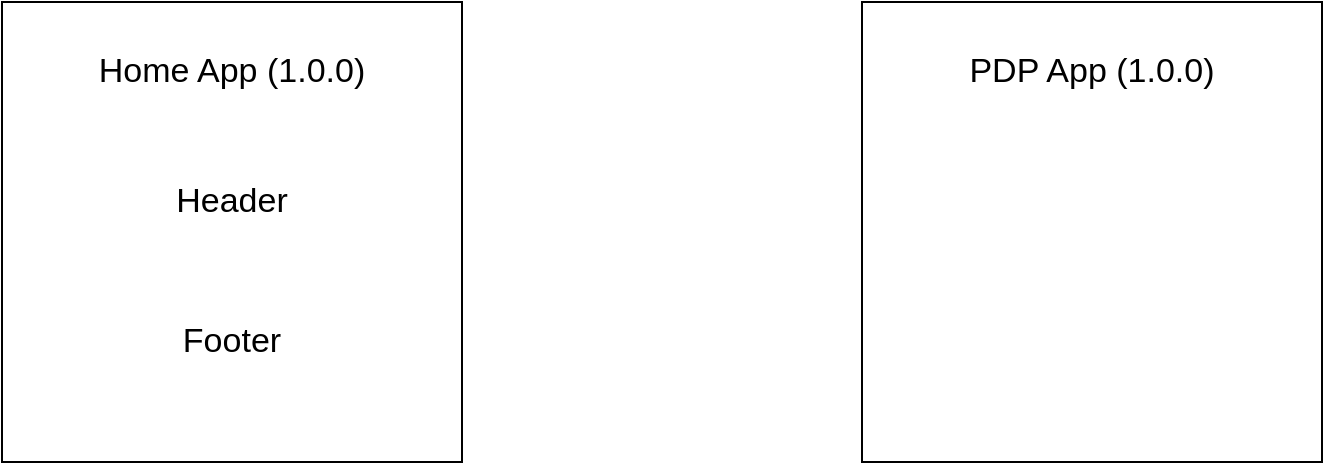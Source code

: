 <mxfile>
    <diagram id="PBllKdPkquFEwL0JLkDH" name="Page-1">
        <mxGraphModel dx="1054" dy="533" grid="1" gridSize="10" guides="1" tooltips="1" connect="1" arrows="1" fold="1" page="1" pageScale="1" pageWidth="850" pageHeight="1100" math="0" shadow="0">
            <root>
                <mxCell id="0"/>
                <mxCell id="1" parent="0"/>
                <mxCell id="2" value="" style="whiteSpace=wrap;html=1;aspect=fixed;" vertex="1" parent="1">
                    <mxGeometry x="30" y="50" width="230" height="230" as="geometry"/>
                </mxCell>
                <mxCell id="4" value="&lt;font style=&quot;font-size: 17px&quot;&gt;Home App (1.0.0)&lt;/font&gt;" style="text;html=1;strokeColor=none;fillColor=none;align=center;verticalAlign=middle;whiteSpace=wrap;rounded=0;spacing=7;" vertex="1" parent="1">
                    <mxGeometry x="65" y="70" width="160" height="30" as="geometry"/>
                </mxCell>
                <mxCell id="5" value="&lt;font style=&quot;font-size: 17px&quot;&gt;Header&lt;/font&gt;" style="text;html=1;strokeColor=none;fillColor=none;align=center;verticalAlign=middle;whiteSpace=wrap;rounded=0;spacing=7;" vertex="1" parent="1">
                    <mxGeometry x="65" y="120" width="160" height="60" as="geometry"/>
                </mxCell>
                <mxCell id="6" value="&lt;font style=&quot;font-size: 17px&quot;&gt;Footer&lt;/font&gt;" style="text;html=1;strokeColor=none;fillColor=none;align=center;verticalAlign=middle;whiteSpace=wrap;rounded=0;spacing=7;" vertex="1" parent="1">
                    <mxGeometry x="65" y="190" width="160" height="60" as="geometry"/>
                </mxCell>
                <mxCell id="7" value="" style="whiteSpace=wrap;html=1;aspect=fixed;" vertex="1" parent="1">
                    <mxGeometry x="460" y="50" width="230" height="230" as="geometry"/>
                </mxCell>
                <mxCell id="8" value="&lt;font style=&quot;font-size: 17px&quot;&gt;PDP App (1.0.0)&lt;/font&gt;" style="text;html=1;strokeColor=none;fillColor=none;align=center;verticalAlign=middle;whiteSpace=wrap;rounded=0;spacing=7;" vertex="1" parent="1">
                    <mxGeometry x="495" y="70" width="160" height="30" as="geometry"/>
                </mxCell>
            </root>
        </mxGraphModel>
    </diagram>
    <diagram id="tt5Cv5KRfM2YAZuwcNvg" name="Npm">
        <mxGraphModel dx="1054" dy="533" grid="1" gridSize="10" guides="1" tooltips="1" connect="1" arrows="1" fold="1" page="1" pageScale="1" pageWidth="850" pageHeight="1100" math="0" shadow="0">
            <root>
                <mxCell id="qxfmUEUR7ErkhHIP5E5I-0"/>
                <mxCell id="qxfmUEUR7ErkhHIP5E5I-1" parent="qxfmUEUR7ErkhHIP5E5I-0"/>
                <mxCell id="qxfmUEUR7ErkhHIP5E5I-10" style="edgeStyle=none;html=1;entryX=0;entryY=0.75;entryDx=0;entryDy=0;fontSize=17;exitX=0.5;exitY=1;exitDx=0;exitDy=0;" edge="1" parent="qxfmUEUR7ErkhHIP5E5I-1" source="qxfmUEUR7ErkhHIP5E5I-2" target="qxfmUEUR7ErkhHIP5E5I-8">
                    <mxGeometry relative="1" as="geometry">
                        <Array as="points">
                            <mxPoint x="145" y="393"/>
                        </Array>
                    </mxGeometry>
                </mxCell>
                <mxCell id="qxfmUEUR7ErkhHIP5E5I-2" value="" style="whiteSpace=wrap;html=1;aspect=fixed;" vertex="1" parent="qxfmUEUR7ErkhHIP5E5I-1">
                    <mxGeometry x="30" y="50" width="230" height="230" as="geometry"/>
                </mxCell>
                <mxCell id="qxfmUEUR7ErkhHIP5E5I-3" value="&lt;font style=&quot;font-size: 17px&quot;&gt;Home App (1.0.1)&lt;/font&gt;" style="text;html=1;strokeColor=none;fillColor=none;align=center;verticalAlign=middle;whiteSpace=wrap;rounded=0;spacing=7;" vertex="1" parent="qxfmUEUR7ErkhHIP5E5I-1">
                    <mxGeometry x="65" y="70" width="160" height="30" as="geometry"/>
                </mxCell>
                <mxCell id="qxfmUEUR7ErkhHIP5E5I-12" style="edgeStyle=none;html=1;entryX=1;entryY=0.75;entryDx=0;entryDy=0;fontSize=17;" edge="1" parent="qxfmUEUR7ErkhHIP5E5I-1" source="qxfmUEUR7ErkhHIP5E5I-6" target="qxfmUEUR7ErkhHIP5E5I-8">
                    <mxGeometry relative="1" as="geometry">
                        <Array as="points">
                            <mxPoint x="720" y="400"/>
                        </Array>
                    </mxGeometry>
                </mxCell>
                <mxCell id="qxfmUEUR7ErkhHIP5E5I-6" value="" style="whiteSpace=wrap;html=1;aspect=fixed;" vertex="1" parent="qxfmUEUR7ErkhHIP5E5I-1">
                    <mxGeometry x="600" y="50" width="230" height="230" as="geometry"/>
                </mxCell>
                <mxCell id="qxfmUEUR7ErkhHIP5E5I-7" value="&lt;font style=&quot;font-size: 17px&quot;&gt;PDP App (1.0.1)&lt;/font&gt;" style="text;html=1;strokeColor=none;fillColor=none;align=center;verticalAlign=middle;whiteSpace=wrap;rounded=0;spacing=7;" vertex="1" parent="qxfmUEUR7ErkhHIP5E5I-1">
                    <mxGeometry x="650" y="70" width="160" height="30" as="geometry"/>
                </mxCell>
                <mxCell id="qxfmUEUR7ErkhHIP5E5I-8" value="" style="whiteSpace=wrap;html=1;aspect=fixed;" vertex="1" parent="qxfmUEUR7ErkhHIP5E5I-1">
                    <mxGeometry x="320" y="220" width="230" height="230" as="geometry"/>
                </mxCell>
                <mxCell id="qxfmUEUR7ErkhHIP5E5I-9" value="&lt;font style=&quot;font-size: 17px&quot;&gt;NPM Lib (1.0.1)&lt;/font&gt;" style="text;html=1;strokeColor=none;fillColor=none;align=center;verticalAlign=middle;whiteSpace=wrap;rounded=0;spacing=7;" vertex="1" parent="qxfmUEUR7ErkhHIP5E5I-1">
                    <mxGeometry x="350" y="240" width="160" height="30" as="geometry"/>
                </mxCell>
                <mxCell id="qxfmUEUR7ErkhHIP5E5I-13" value="&lt;font style=&quot;font-size: 17px&quot;&gt;Header&lt;/font&gt;" style="text;html=1;strokeColor=none;fillColor=none;align=center;verticalAlign=middle;whiteSpace=wrap;rounded=0;spacing=7;" vertex="1" parent="qxfmUEUR7ErkhHIP5E5I-1">
                    <mxGeometry x="350" y="300" width="160" height="60" as="geometry"/>
                </mxCell>
                <mxCell id="qxfmUEUR7ErkhHIP5E5I-14" value="&lt;font style=&quot;font-size: 17px&quot;&gt;Footer&lt;/font&gt;" style="text;html=1;strokeColor=none;fillColor=none;align=center;verticalAlign=middle;whiteSpace=wrap;rounded=0;spacing=7;" vertex="1" parent="qxfmUEUR7ErkhHIP5E5I-1">
                    <mxGeometry x="350" y="370" width="160" height="60" as="geometry"/>
                </mxCell>
            </root>
        </mxGraphModel>
    </diagram>
    <diagram id="VS_Dsa6i1o--kp0brs6B" name="Asset Store">
        <mxGraphModel dx="1904" dy="1633" grid="1" gridSize="10" guides="1" tooltips="1" connect="1" arrows="1" fold="1" page="1" pageScale="1" pageWidth="850" pageHeight="1100" math="0" shadow="0">
            <root>
                <mxCell id="L3OuTeu3UVR_zSrO3WGm-0"/>
                <mxCell id="L3OuTeu3UVR_zSrO3WGm-1" parent="L3OuTeu3UVR_zSrO3WGm-0"/>
                <mxCell id="FQPnrqc3kGW77aD-P33q-15" style="edgeStyle=none;html=1;fontSize=17;exitX=1;exitY=0.5;exitDx=0;exitDy=0;entryX=0.006;entryY=0.628;entryDx=0;entryDy=0;entryPerimeter=0;" edge="1" parent="L3OuTeu3UVR_zSrO3WGm-1" source="FQPnrqc3kGW77aD-P33q-0" target="FQPnrqc3kGW77aD-P33q-12">
                    <mxGeometry relative="1" as="geometry">
                        <mxPoint x="480" y="250" as="targetPoint"/>
                        <mxPoint x="240" y="185" as="sourcePoint"/>
                        <Array as="points">
                            <mxPoint x="240" y="185"/>
                            <mxPoint x="240" y="260"/>
                        </Array>
                    </mxGeometry>
                </mxCell>
                <mxCell id="FQPnrqc3kGW77aD-P33q-0" value="" style="whiteSpace=wrap;html=1;aspect=fixed;" vertex="1" parent="L3OuTeu3UVR_zSrO3WGm-1">
                    <mxGeometry x="-40" y="70" width="230" height="230" as="geometry"/>
                </mxCell>
                <mxCell id="FQPnrqc3kGW77aD-P33q-1" value="&lt;font style=&quot;font-size: 17px&quot;&gt;Home App (1.0.0)&lt;/font&gt;" style="text;html=1;strokeColor=none;fillColor=none;align=center;verticalAlign=middle;whiteSpace=wrap;rounded=0;spacing=7;" vertex="1" parent="L3OuTeu3UVR_zSrO3WGm-1">
                    <mxGeometry x="-5" y="90" width="160" height="30" as="geometry"/>
                </mxCell>
                <mxCell id="FQPnrqc3kGW77aD-P33q-16" style="edgeStyle=none;html=1;entryX=1;entryY=0.5;entryDx=0;entryDy=0;fontSize=17;" edge="1" parent="L3OuTeu3UVR_zSrO3WGm-1" source="FQPnrqc3kGW77aD-P33q-4" target="FQPnrqc3kGW77aD-P33q-12">
                    <mxGeometry relative="1" as="geometry">
                        <mxPoint x="740" y="170" as="sourcePoint"/>
                        <Array as="points">
                            <mxPoint x="700" y="170"/>
                            <mxPoint x="700" y="270"/>
                            <mxPoint x="660" y="270"/>
                        </Array>
                    </mxGeometry>
                </mxCell>
                <mxCell id="FQPnrqc3kGW77aD-P33q-4" value="" style="whiteSpace=wrap;html=1;aspect=fixed;" vertex="1" parent="L3OuTeu3UVR_zSrO3WGm-1">
                    <mxGeometry x="750" y="20" width="230" height="230" as="geometry"/>
                </mxCell>
                <mxCell id="FQPnrqc3kGW77aD-P33q-5" value="&lt;font style=&quot;font-size: 17px&quot;&gt;PDP App (1.0.0)&lt;/font&gt;" style="text;html=1;strokeColor=none;fillColor=none;align=center;verticalAlign=middle;whiteSpace=wrap;rounded=0;spacing=7;" vertex="1" parent="L3OuTeu3UVR_zSrO3WGm-1">
                    <mxGeometry x="765" y="40" width="160" height="30" as="geometry"/>
                </mxCell>
                <mxCell id="FQPnrqc3kGW77aD-P33q-11" style="edgeStyle=none;html=1;exitX=1;exitY=0.5;exitDx=0;exitDy=0;entryX=0.5;entryY=0;entryDx=0;entryDy=0;fontSize=17;" edge="1" parent="L3OuTeu3UVR_zSrO3WGm-1" source="FQPnrqc3kGW77aD-P33q-6" target="FQPnrqc3kGW77aD-P33q-10">
                    <mxGeometry relative="1" as="geometry">
                        <Array as="points">
                            <mxPoint x="590" y="35"/>
                            <mxPoint x="600" y="-50"/>
                            <mxPoint x="670" y="-50"/>
                        </Array>
                    </mxGeometry>
                </mxCell>
                <mxCell id="FQPnrqc3kGW77aD-P33q-6" value="" style="whiteSpace=wrap;html=1;aspect=fixed;" vertex="1" parent="L3OuTeu3UVR_zSrO3WGm-1">
                    <mxGeometry x="330" y="-80" width="230" height="230" as="geometry"/>
                </mxCell>
                <mxCell id="FQPnrqc3kGW77aD-P33q-7" value="&lt;font style=&quot;font-size: 17px&quot;&gt;Header/Footer&lt;br&gt;Project&lt;br&gt;&lt;/font&gt;" style="text;html=1;strokeColor=none;fillColor=none;align=center;verticalAlign=middle;whiteSpace=wrap;rounded=0;spacing=7;" vertex="1" parent="L3OuTeu3UVR_zSrO3WGm-1">
                    <mxGeometry x="365" y="-60" width="160" height="30" as="geometry"/>
                </mxCell>
                <mxCell id="FQPnrqc3kGW77aD-P33q-8" value="&lt;font style=&quot;font-size: 17px&quot;&gt;Header&lt;/font&gt;" style="text;html=1;strokeColor=none;fillColor=none;align=center;verticalAlign=middle;whiteSpace=wrap;rounded=0;spacing=7;" vertex="1" parent="L3OuTeu3UVR_zSrO3WGm-1">
                    <mxGeometry x="365" y="-10" width="160" height="60" as="geometry"/>
                </mxCell>
                <mxCell id="FQPnrqc3kGW77aD-P33q-9" value="&lt;font style=&quot;font-size: 17px&quot;&gt;Footer&lt;/font&gt;" style="text;html=1;strokeColor=none;fillColor=none;align=center;verticalAlign=middle;whiteSpace=wrap;rounded=0;spacing=7;" vertex="1" parent="L3OuTeu3UVR_zSrO3WGm-1">
                    <mxGeometry x="365" y="60" width="160" height="60" as="geometry"/>
                </mxCell>
                <mxCell id="FQPnrqc3kGW77aD-P33q-10" value="S3 Artifacts" style="rounded=0;whiteSpace=wrap;html=1;fontSize=17;" vertex="1" parent="L3OuTeu3UVR_zSrO3WGm-1">
                    <mxGeometry x="610" y="-30" width="120" height="60" as="geometry"/>
                </mxCell>
                <mxCell id="FQPnrqc3kGW77aD-P33q-14" style="edgeStyle=none;html=1;entryX=0.5;entryY=1;entryDx=0;entryDy=0;fontSize=17;verticalAlign=bottom;" edge="1" parent="L3OuTeu3UVR_zSrO3WGm-1" source="FQPnrqc3kGW77aD-P33q-12" target="FQPnrqc3kGW77aD-P33q-10">
                    <mxGeometry relative="1" as="geometry">
                        <Array as="points">
                            <mxPoint x="550" y="170"/>
                            <mxPoint x="670" y="170"/>
                        </Array>
                    </mxGeometry>
                </mxCell>
                <mxCell id="FQPnrqc3kGW77aD-P33q-12" value="Shim Library" style="rounded=0;whiteSpace=wrap;html=1;fontSize=17;" vertex="1" parent="L3OuTeu3UVR_zSrO3WGm-1">
                    <mxGeometry x="490" y="240" width="120" height="60" as="geometry"/>
                </mxCell>
            </root>
        </mxGraphModel>
    </diagram>
    <diagram id="OwHROWq_Ozj9ffHbv5GG" name="Module Federation">
        <mxGraphModel dx="1054" dy="533" grid="1" gridSize="10" guides="1" tooltips="1" connect="1" arrows="1" fold="1" page="1" pageScale="1" pageWidth="850" pageHeight="1100" math="0" shadow="0">
            <root>
                <mxCell id="fDE-b9BE9Fh8iN1bNXdx-0"/>
                <mxCell id="fDE-b9BE9Fh8iN1bNXdx-1" parent="fDE-b9BE9Fh8iN1bNXdx-0"/>
                <mxCell id="L2Q0tRLAiO9TWbz6ycwO-0" value="" style="whiteSpace=wrap;html=1;aspect=fixed;" vertex="1" parent="fDE-b9BE9Fh8iN1bNXdx-1">
                    <mxGeometry x="30" y="50" width="230" height="230" as="geometry"/>
                </mxCell>
                <mxCell id="L2Q0tRLAiO9TWbz6ycwO-1" value="&lt;font style=&quot;font-size: 17px&quot;&gt;Home App (1.0.0)&lt;/font&gt;" style="text;html=1;strokeColor=none;fillColor=none;align=center;verticalAlign=middle;whiteSpace=wrap;rounded=0;spacing=7;" vertex="1" parent="fDE-b9BE9Fh8iN1bNXdx-1">
                    <mxGeometry x="65" y="70" width="160" height="30" as="geometry"/>
                </mxCell>
                <mxCell id="L2Q0tRLAiO9TWbz6ycwO-2" value="&lt;font style=&quot;font-size: 17px&quot;&gt;Header&lt;/font&gt;" style="text;html=1;strokeColor=default;fillColor=none;align=center;verticalAlign=middle;whiteSpace=wrap;rounded=0;spacing=7;strokeWidth=2;" vertex="1" parent="fDE-b9BE9Fh8iN1bNXdx-1">
                    <mxGeometry x="65" y="120" width="160" height="60" as="geometry"/>
                </mxCell>
                <mxCell id="L2Q0tRLAiO9TWbz6ycwO-3" value="&lt;font style=&quot;font-size: 17px&quot;&gt;Footer&lt;/font&gt;" style="text;html=1;strokeColor=default;fillColor=none;align=center;verticalAlign=middle;whiteSpace=wrap;rounded=0;spacing=7;strokeWidth=2;" vertex="1" parent="fDE-b9BE9Fh8iN1bNXdx-1">
                    <mxGeometry x="65" y="190" width="160" height="60" as="geometry"/>
                </mxCell>
                <mxCell id="L2Q0tRLAiO9TWbz6ycwO-6" style="edgeStyle=none;html=1;fontSize=17;exitX=-0.012;exitY=0.171;exitDx=0;exitDy=0;exitPerimeter=0;" edge="1" parent="fDE-b9BE9Fh8iN1bNXdx-1" source="L2Q0tRLAiO9TWbz6ycwO-4" target="L2Q0tRLAiO9TWbz6ycwO-2">
                    <mxGeometry relative="1" as="geometry">
                        <Array as="points">
                            <mxPoint x="360" y="90"/>
                            <mxPoint x="360" y="160"/>
                        </Array>
                    </mxGeometry>
                </mxCell>
                <mxCell id="L2Q0tRLAiO9TWbz6ycwO-7" style="edgeStyle=none;html=1;entryX=1;entryY=0.5;entryDx=0;entryDy=0;fontSize=17;" edge="1" parent="fDE-b9BE9Fh8iN1bNXdx-1" source="L2Q0tRLAiO9TWbz6ycwO-4" target="L2Q0tRLAiO9TWbz6ycwO-3">
                    <mxGeometry relative="1" as="geometry">
                        <Array as="points">
                            <mxPoint x="380" y="165"/>
                            <mxPoint x="380" y="220"/>
                        </Array>
                    </mxGeometry>
                </mxCell>
                <mxCell id="L2Q0tRLAiO9TWbz6ycwO-4" value="" style="whiteSpace=wrap;html=1;aspect=fixed;" vertex="1" parent="fDE-b9BE9Fh8iN1bNXdx-1">
                    <mxGeometry x="460" y="50" width="230" height="230" as="geometry"/>
                </mxCell>
                <mxCell id="L2Q0tRLAiO9TWbz6ycwO-5" value="&lt;font style=&quot;font-size: 17px&quot;&gt;PDP App (1.0.0)&lt;/font&gt;" style="text;html=1;strokeColor=none;fillColor=none;align=center;verticalAlign=middle;whiteSpace=wrap;rounded=0;spacing=7;" vertex="1" parent="fDE-b9BE9Fh8iN1bNXdx-1">
                    <mxGeometry x="495" y="70" width="160" height="30" as="geometry"/>
                </mxCell>
            </root>
        </mxGraphModel>
    </diagram>
</mxfile>